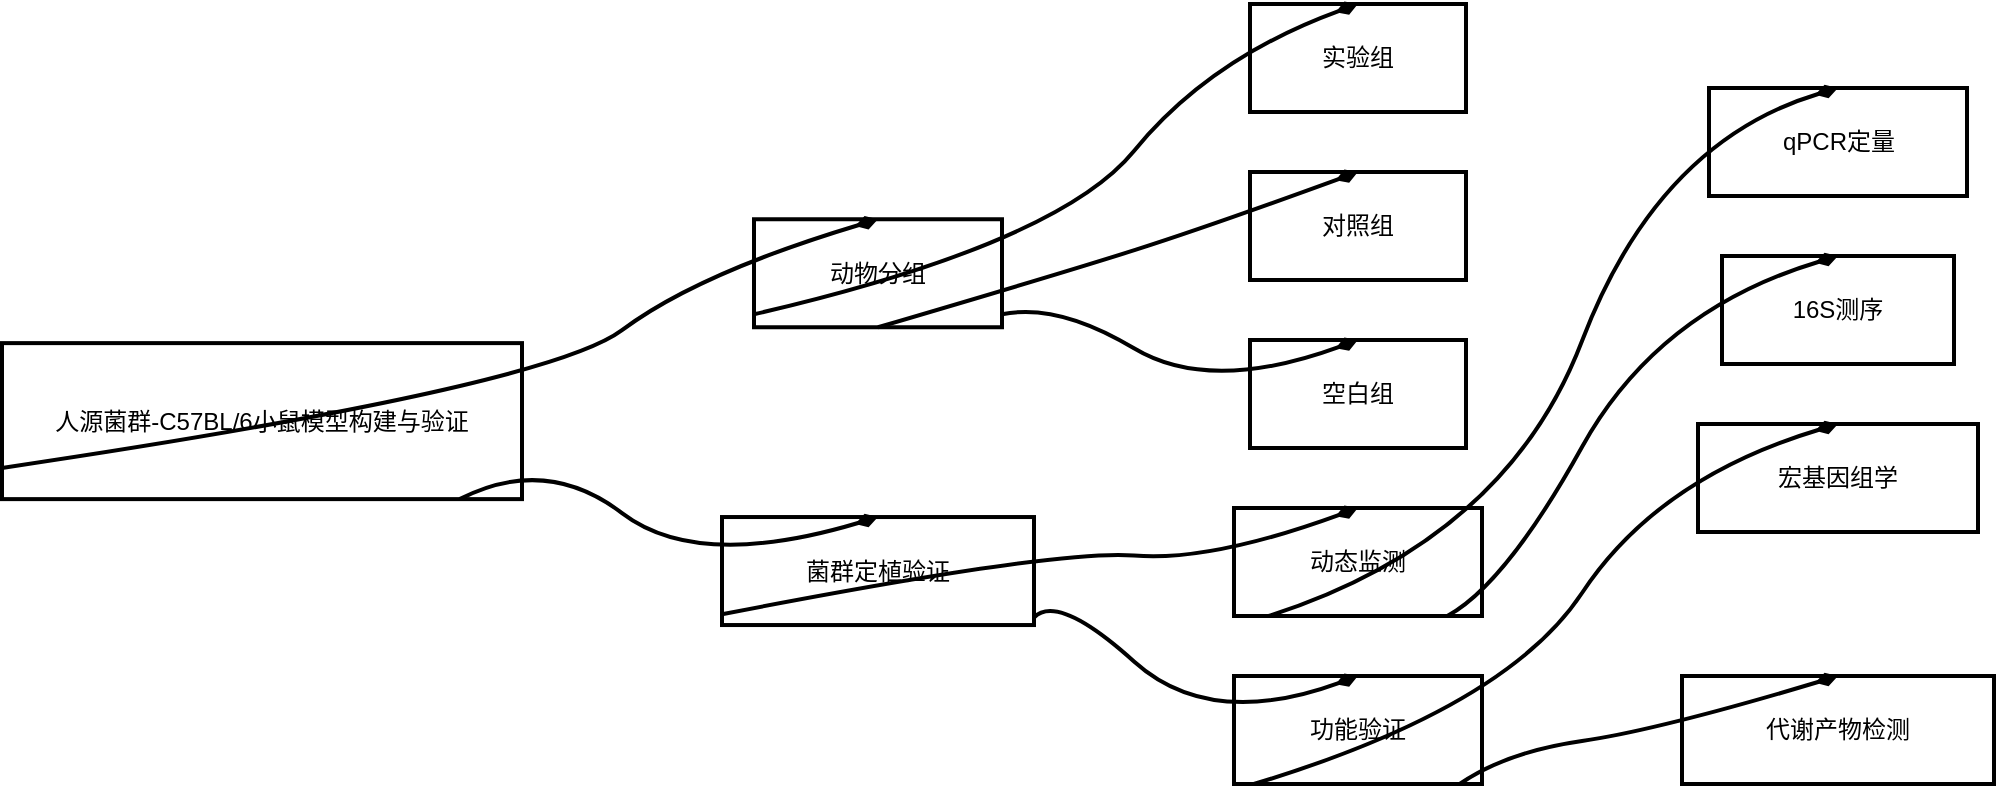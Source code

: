 <mxfile version="26.2.14">
  <diagram id="C5RBs43oDa-KdzZeNtuy" name="Page-1">
    <mxGraphModel dx="2245" dy="1931" grid="1" gridSize="10" guides="1" tooltips="1" connect="1" arrows="1" fold="1" page="1" pageScale="1" pageWidth="827" pageHeight="1169" math="1" shadow="0" adaptiveColors="auto">
      <root>
        <mxCell id="WIyWlLk6GJQsqaUBKTNV-0" />
        <mxCell id="WIyWlLk6GJQsqaUBKTNV-1" parent="WIyWlLk6GJQsqaUBKTNV-0" />
        <mxCell id="KGAYr9diKrxtLoyavETy-0" value="人源菌群-C57BL/6小鼠模型构建与验证" style="whiteSpace=wrap;strokeWidth=2;" vertex="1" parent="WIyWlLk6GJQsqaUBKTNV-1">
          <mxGeometry y="169.562" width="260" height="78" as="geometry" />
        </mxCell>
        <mxCell id="KGAYr9diKrxtLoyavETy-1" value="动物分组" style="whiteSpace=wrap;strokeWidth=2;" vertex="1" parent="WIyWlLk6GJQsqaUBKTNV-1">
          <mxGeometry x="376" y="107.625" width="124" height="54" as="geometry" />
        </mxCell>
        <mxCell id="KGAYr9diKrxtLoyavETy-2" value="菌群定植验证" style="whiteSpace=wrap;strokeWidth=2;" vertex="1" parent="WIyWlLk6GJQsqaUBKTNV-1">
          <mxGeometry x="360" y="256.521" width="156" height="54" as="geometry" />
        </mxCell>
        <mxCell id="KGAYr9diKrxtLoyavETy-3" value="实验组" style="whiteSpace=wrap;strokeWidth=2;" vertex="1" parent="WIyWlLk6GJQsqaUBKTNV-1">
          <mxGeometry x="624" width="108" height="54" as="geometry" />
        </mxCell>
        <mxCell id="KGAYr9diKrxtLoyavETy-4" value="对照组" style="whiteSpace=wrap;strokeWidth=2;" vertex="1" parent="WIyWlLk6GJQsqaUBKTNV-1">
          <mxGeometry x="624" y="84" width="108" height="54" as="geometry" />
        </mxCell>
        <mxCell id="KGAYr9diKrxtLoyavETy-5" value="空白组" style="whiteSpace=wrap;strokeWidth=2;" vertex="1" parent="WIyWlLk6GJQsqaUBKTNV-1">
          <mxGeometry x="624" y="168" width="108" height="54" as="geometry" />
        </mxCell>
        <mxCell id="KGAYr9diKrxtLoyavETy-6" value="动态监测" style="whiteSpace=wrap;strokeWidth=2;" vertex="1" parent="WIyWlLk6GJQsqaUBKTNV-1">
          <mxGeometry x="616" y="252" width="124" height="54" as="geometry" />
        </mxCell>
        <mxCell id="KGAYr9diKrxtLoyavETy-7" value="功能验证" style="whiteSpace=wrap;strokeWidth=2;" vertex="1" parent="WIyWlLk6GJQsqaUBKTNV-1">
          <mxGeometry x="616" y="336" width="124" height="54" as="geometry" />
        </mxCell>
        <mxCell id="KGAYr9diKrxtLoyavETy-8" value="qPCR定量" style="whiteSpace=wrap;strokeWidth=2;" vertex="1" parent="WIyWlLk6GJQsqaUBKTNV-1">
          <mxGeometry x="853.5" y="42" width="129" height="54" as="geometry" />
        </mxCell>
        <mxCell id="KGAYr9diKrxtLoyavETy-9" value="16S测序" style="whiteSpace=wrap;strokeWidth=2;" vertex="1" parent="WIyWlLk6GJQsqaUBKTNV-1">
          <mxGeometry x="860" y="126" width="116" height="54" as="geometry" />
        </mxCell>
        <mxCell id="KGAYr9diKrxtLoyavETy-10" value="宏基因组学" style="whiteSpace=wrap;strokeWidth=2;" vertex="1" parent="WIyWlLk6GJQsqaUBKTNV-1">
          <mxGeometry x="848" y="210" width="140" height="54" as="geometry" />
        </mxCell>
        <mxCell id="KGAYr9diKrxtLoyavETy-11" value="代谢产物检测" style="whiteSpace=wrap;strokeWidth=2;" vertex="1" parent="WIyWlLk6GJQsqaUBKTNV-1">
          <mxGeometry x="840" y="336" width="156" height="54" as="geometry" />
        </mxCell>
        <mxCell id="KGAYr9diKrxtLoyavETy-12" value="" style="curved=1;startArrow=none;endArrow=diamondThin;exitX=0;exitY=0.8;entryX=0.5;entryY=0;rounded=0;strokeWidth=2;endFill=1;noEdgeStyle=1;orthogonal=1;" edge="1" parent="WIyWlLk6GJQsqaUBKTNV-1" source="KGAYr9diKrxtLoyavETy-0" target="KGAYr9diKrxtLoyavETy-1">
          <mxGeometry relative="1" as="geometry">
            <Array as="points">
              <mxPoint x="272" y="191.562" />
              <mxPoint x="348" y="134.625" />
            </Array>
          </mxGeometry>
        </mxCell>
        <mxCell id="KGAYr9diKrxtLoyavETy-13" value="" style="curved=1;startArrow=none;endArrow=diamondThin;exitX=0.88;exitY=1;entryX=0.5;entryY=0;rounded=0;strokeWidth=2;endFill=1;noEdgeStyle=1;orthogonal=1;" edge="1" parent="WIyWlLk6GJQsqaUBKTNV-1" source="KGAYr9diKrxtLoyavETy-0" target="KGAYr9diKrxtLoyavETy-2">
          <mxGeometry relative="1" as="geometry">
            <Array as="points">
              <mxPoint x="272" y="225.562" />
              <mxPoint x="348" y="283.521" />
            </Array>
          </mxGeometry>
        </mxCell>
        <mxCell id="KGAYr9diKrxtLoyavETy-14" value="" style="curved=1;startArrow=none;endArrow=diamondThin;exitX=0;exitY=0.88;entryX=0.5;entryY=0;rounded=0;strokeWidth=2;endFill=1;noEdgeStyle=1;orthogonal=1;" edge="1" parent="WIyWlLk6GJQsqaUBKTNV-1" source="KGAYr9diKrxtLoyavETy-1" target="KGAYr9diKrxtLoyavETy-3">
          <mxGeometry relative="1" as="geometry">
            <Array as="points">
              <mxPoint x="528" y="119.958" />
              <mxPoint x="604" y="27" />
            </Array>
          </mxGeometry>
        </mxCell>
        <mxCell id="KGAYr9diKrxtLoyavETy-15" value="" style="curved=1;startArrow=none;endArrow=diamondThin;exitX=0.5;exitY=1;entryX=0.5;entryY=0;rounded=0;strokeWidth=2;endFill=1;noEdgeStyle=1;orthogonal=1;" edge="1" parent="WIyWlLk6GJQsqaUBKTNV-1" source="KGAYr9diKrxtLoyavETy-1" target="KGAYr9diKrxtLoyavETy-4">
          <mxGeometry relative="1" as="geometry">
            <Array as="points">
              <mxPoint x="530" y="134.625" />
              <mxPoint x="604" y="111" />
            </Array>
          </mxGeometry>
        </mxCell>
        <mxCell id="KGAYr9diKrxtLoyavETy-16" value="" style="curved=1;startArrow=none;endArrow=diamondThin;exitX=1;exitY=0.88;entryX=0.5;entryY=0;rounded=0;strokeWidth=2;endFill=1;noEdgeStyle=1;orthogonal=1;" edge="1" parent="WIyWlLk6GJQsqaUBKTNV-1" source="KGAYr9diKrxtLoyavETy-1" target="KGAYr9diKrxtLoyavETy-5">
          <mxGeometry relative="1" as="geometry">
            <Array as="points">
              <mxPoint x="528" y="149.292" />
              <mxPoint x="604" y="195" />
            </Array>
          </mxGeometry>
        </mxCell>
        <mxCell id="KGAYr9diKrxtLoyavETy-17" value="" style="curved=1;startArrow=none;endArrow=diamondThin;exitX=0;exitY=0.9;entryX=0.5;entryY=0;rounded=0;strokeWidth=2;endFill=1;noEdgeStyle=1;orthogonal=1;" edge="1" parent="WIyWlLk6GJQsqaUBKTNV-1" source="KGAYr9diKrxtLoyavETy-2" target="KGAYr9diKrxtLoyavETy-6">
          <mxGeometry relative="1" as="geometry">
            <Array as="points">
              <mxPoint x="528" y="272.521" />
              <mxPoint x="604" y="279" />
            </Array>
          </mxGeometry>
        </mxCell>
        <mxCell id="KGAYr9diKrxtLoyavETy-18" value="" style="curved=1;startArrow=none;endArrow=diamondThin;exitX=1;exitY=0.93;entryX=0.5;entryY=0;rounded=0;strokeWidth=2;endFill=1;noEdgeStyle=1;orthogonal=1;" edge="1" parent="WIyWlLk6GJQsqaUBKTNV-1" source="KGAYr9diKrxtLoyavETy-2" target="KGAYr9diKrxtLoyavETy-7">
          <mxGeometry relative="1" as="geometry">
            <Array as="points">
              <mxPoint x="528" y="294.521" />
              <mxPoint x="604" y="363" />
            </Array>
          </mxGeometry>
        </mxCell>
        <mxCell id="KGAYr9diKrxtLoyavETy-19" value="" style="curved=1;startArrow=none;endArrow=diamondThin;exitX=0.14;exitY=1;entryX=0.5;entryY=0;rounded=0;strokeWidth=2;endFill=1;noEdgeStyle=1;orthogonal=1;" edge="1" parent="WIyWlLk6GJQsqaUBKTNV-1" source="KGAYr9diKrxtLoyavETy-6" target="KGAYr9diKrxtLoyavETy-8">
          <mxGeometry relative="1" as="geometry">
            <Array as="points">
              <mxPoint x="752" y="268" />
              <mxPoint x="828" y="69" />
            </Array>
          </mxGeometry>
        </mxCell>
        <mxCell id="KGAYr9diKrxtLoyavETy-20" value="" style="curved=1;startArrow=none;endArrow=diamondThin;exitX=0.86;exitY=1;entryX=0.5;entryY=0;rounded=0;strokeWidth=2;endFill=1;noEdgeStyle=1;orthogonal=1;" edge="1" parent="WIyWlLk6GJQsqaUBKTNV-1" source="KGAYr9diKrxtLoyavETy-6" target="KGAYr9diKrxtLoyavETy-9">
          <mxGeometry relative="1" as="geometry">
            <Array as="points">
              <mxPoint x="752" y="290" />
              <mxPoint x="828" y="153" />
            </Array>
          </mxGeometry>
        </mxCell>
        <mxCell id="KGAYr9diKrxtLoyavETy-21" value="" style="curved=1;startArrow=none;endArrow=diamondThin;exitX=0.08;exitY=1;entryX=0.5;entryY=0;rounded=0;strokeWidth=2;endFill=1;noEdgeStyle=1;orthogonal=1;" edge="1" parent="WIyWlLk6GJQsqaUBKTNV-1" source="KGAYr9diKrxtLoyavETy-7" target="KGAYr9diKrxtLoyavETy-10">
          <mxGeometry relative="1" as="geometry">
            <Array as="points">
              <mxPoint x="752" y="352" />
              <mxPoint x="828" y="237" />
            </Array>
          </mxGeometry>
        </mxCell>
        <mxCell id="KGAYr9diKrxtLoyavETy-22" value="" style="curved=1;startArrow=none;endArrow=diamondThin;exitX=0.91;exitY=1;entryX=0.5;entryY=0;rounded=0;strokeWidth=2;endFill=1;noEdgeStyle=1;orthogonal=1;" edge="1" parent="WIyWlLk6GJQsqaUBKTNV-1" source="KGAYr9diKrxtLoyavETy-7" target="KGAYr9diKrxtLoyavETy-11">
          <mxGeometry relative="1" as="geometry">
            <Array as="points">
              <mxPoint x="752" y="374" />
              <mxPoint x="828" y="363" />
            </Array>
          </mxGeometry>
        </mxCell>
      </root>
    </mxGraphModel>
  </diagram>
</mxfile>
